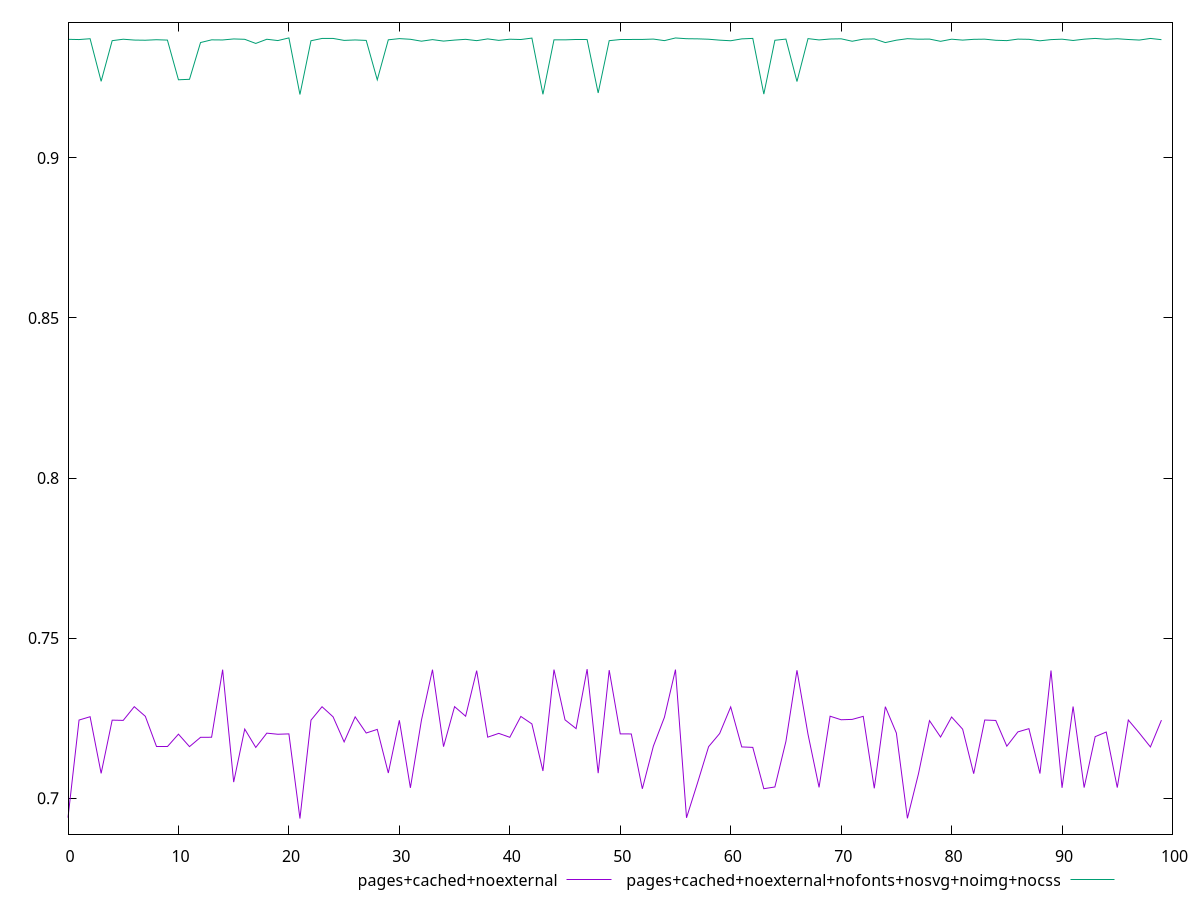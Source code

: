 $_pagesCachedNoexternal <<EOF
0.6939062035722915
0.7243933446217787
0.7254340660176263
0.7077377116089616
0.7243657359343735
0.7242902082451255
0.7285716214027427
0.7255666941632728
0.7161702250990701
0.7161704166757413
0.71998770306431
0.7160917835998779
0.7189996658683573
0.7190195219850818
0.7401314883228963
0.7050095303391337
0.7215759861902097
0.7158418905709695
0.7203025420212729
0.7199563192949395
0.7200693897442045
0.693633431382311
0.7243589630081337
0.728556178603274
0.7253992900297732
0.717566930498178
0.7253905477265402
0.7203447666970715
0.721475370201183
0.7078548315183223
0.7243172894248819
0.7032148922227457
0.7243509450007355
0.7401301140197276
0.7160832261031232
0.728581497983053
0.7255896759978938
0.7398347052158339
0.7190470371410346
0.7202305100019967
0.7190016842185475
0.7255235799489435
0.7231882162928887
0.7084886989892675
0.7401512175674978
0.7244574120719818
0.7217217958924386
0.7403007450655116
0.7077981577287369
0.7399802823189373
0.7200741844384584
0.7200534593177843
0.7029204508617969
0.7162454740224549
0.7252706424491231
0.7401492803115144
0.6938570846009307
0.7047927791553852
0.7160818739023148
0.7201856764196236
0.7284899850158351
0.7159994748952065
0.7158564379543947
0.7029467100163762
0.7034884168573806
0.7177327357033287
0.7399466900375606
0.7199369116106564
0.7033687856457743
0.7255953433222766
0.7244857695132708
0.7245990648194612
0.7255471813747002
0.7030753122729471
0.7285681313589245
0.7203274435297154
0.6936985149463072
0.7075998136597653
0.7242059203153574
0.7190882774892664
0.725344221918499
0.7215391447782779
0.7076393181415469
0.7244028722093657
0.7242649147160795
0.7162311313495421
0.7206908938851256
0.7217041365021265
0.7076773123147501
0.7398610774724613
0.7032292440588059
0.7286241809713596
0.703293376471411
0.7192087400318745
0.7206506451860067
0.7032928863863126
0.7244061733317705
0.7203112581836072
0.7159949136449397
0.7243708565926502
EOF
$_pagesCachedNoexternalNofontsNosvgNoimgNocss <<EOF
0.9370471956511811
0.9369743704196754
0.9372312216500706
0.923927936779323
0.9366255401293176
0.9370755441223892
0.9368135553070687
0.9367627473149029
0.9369195068725322
0.9368068185920264
0.924407366212272
0.9245528128206186
0.9360398940501384
0.9368809078543465
0.9368435287850274
0.9371641063127959
0.9370533909387133
0.935759916881441
0.9370663170771631
0.9366584606806788
0.9374868255315372
0.9198022809900381
0.9366018597687977
0.9373124317361909
0.9373233626345019
0.9367109914124052
0.936849636220161
0.9367027800292347
0.9243925776098041
0.9368947087137438
0.9372635892713396
0.9370579758078061
0.9364628857293187
0.9369527723308678
0.9364940494246583
0.936808845291983
0.9370424806613902
0.9366314925363984
0.9371754620989411
0.9367198662372921
0.9370800706967947
0.9369854969325958
0.9374292681518388
0.9198663073473599
0.9368895641016688
0.9368804318151887
0.9369952256931326
0.9369771346817487
0.9202834370364583
0.9366253269773683
0.9369797392547925
0.9369993121496603
0.93701089917957
0.9371228209043956
0.9366365680907542
0.9374704604166866
0.9372341565264803
0.9371928930412331
0.9370734650484203
0.9367854638784157
0.9365970175156284
0.9371831150746389
0.9373321543260477
0.9199385238459153
0.9367468284144478
0.9371178186557837
0.9238578841308397
0.9372656356993506
0.9368529094007245
0.937140991262197
0.9372046639570722
0.9364434975832314
0.9370984781150768
0.9371837297840172
0.9360325256247042
0.9367773634602022
0.9372411517242878
0.9370833867717476
0.9371236277143961
0.9364207221893868
0.9370811027161863
0.9368023087147188
0.937041983625748
0.9370931694807483
0.9367498772126719
0.9366398532480205
0.9371090803829084
0.937046034033665
0.9365866072828009
0.9369539700370533
0.9370890115552001
0.9366854453924914
0.9370913388369716
0.9373228698682545
0.9370621555825847
0.9372229734394187
0.9369912869497834
0.9368149570418969
0.9373196341139457
0.936937302827003
EOF
set key outside below
set terminal pngcairo
set output "report_00006_2020-11-02T20-21-41.718Z/performance_score/performance_score_pages+cached+noexternal_pages+cached+noexternal+nofonts+nosvg+noimg+nocss.png"
set yrange [0.6887563634993266:0.9423638934145216]
plot $_pagesCachedNoexternal title "pages+cached+noexternal" with line ,$_pagesCachedNoexternalNofontsNosvgNoimgNocss title "pages+cached+noexternal+nofonts+nosvg+noimg+nocss" with line ,